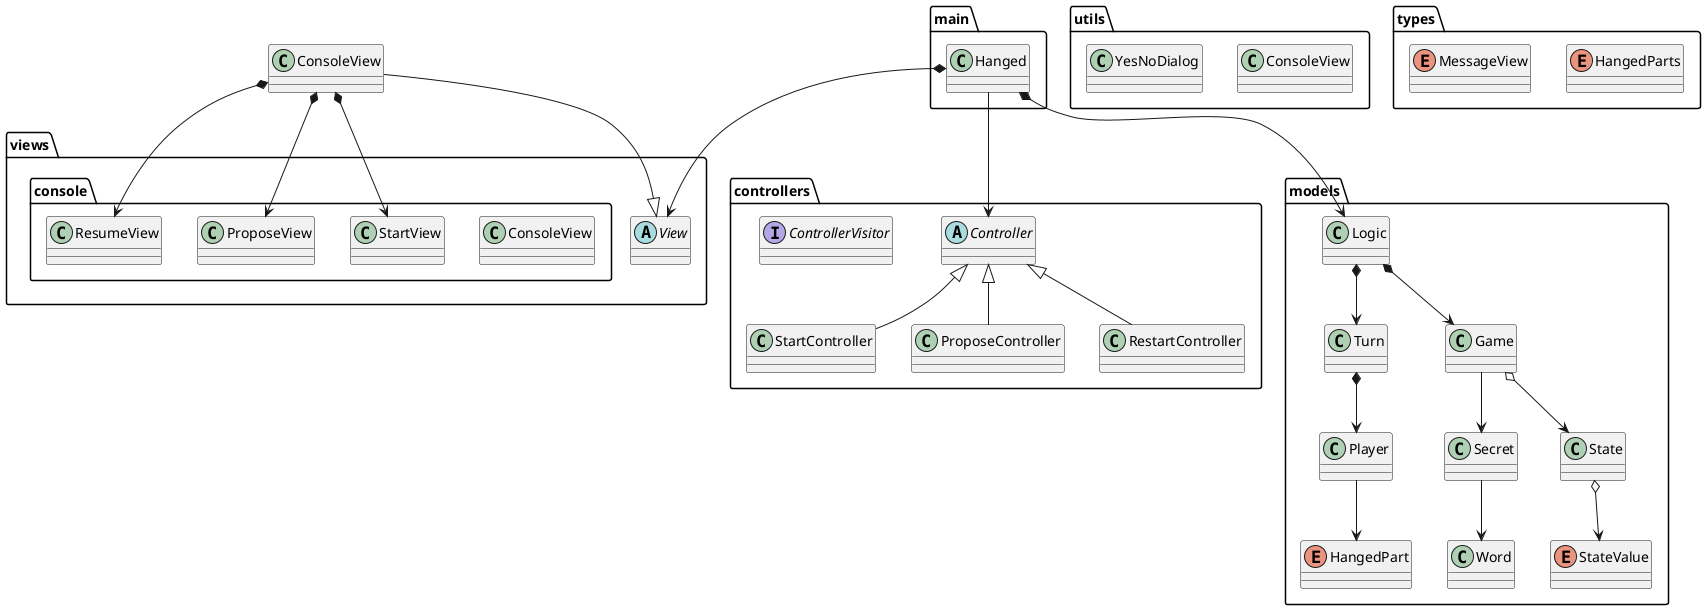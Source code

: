 @startuml
package "main" {
class Hanged
}

package "views"{
abstract class View
    package "console" {
        class ConsoleView
        class StartView
        class ProposeView
        class ResumeView
    }
}

package "controllers"{
abstract class Controller
class StartController
class ProposeController
class RestartController
interface ControllerVisitor

}


package "models" {
class Logic
class Secret
class Word
enum HangedPart
class Turn
class Player
class Game
class State
enum StateValue
}


package "utils"{
class ConsoleView
class YesNoDialog
}


package "types"{
enum HangedParts
enum MessageView
}


Logic *--> Game

Hanged *--> View
Hanged *--> Logic
Hanged --> Controller

View <|-- ConsoleView
ConsoleView *--> StartView
ConsoleView *--> ProposeView
ConsoleView *--> ResumeView

Controller <|-- StartController
Controller <|-- ProposeController
Controller <|-- RestartController


Logic *--> Turn
Game o--> State
State o--> StateValue

Turn *--> Player
Player --> HangedPart

Game --> Secret

Secret --> Word



@enduml